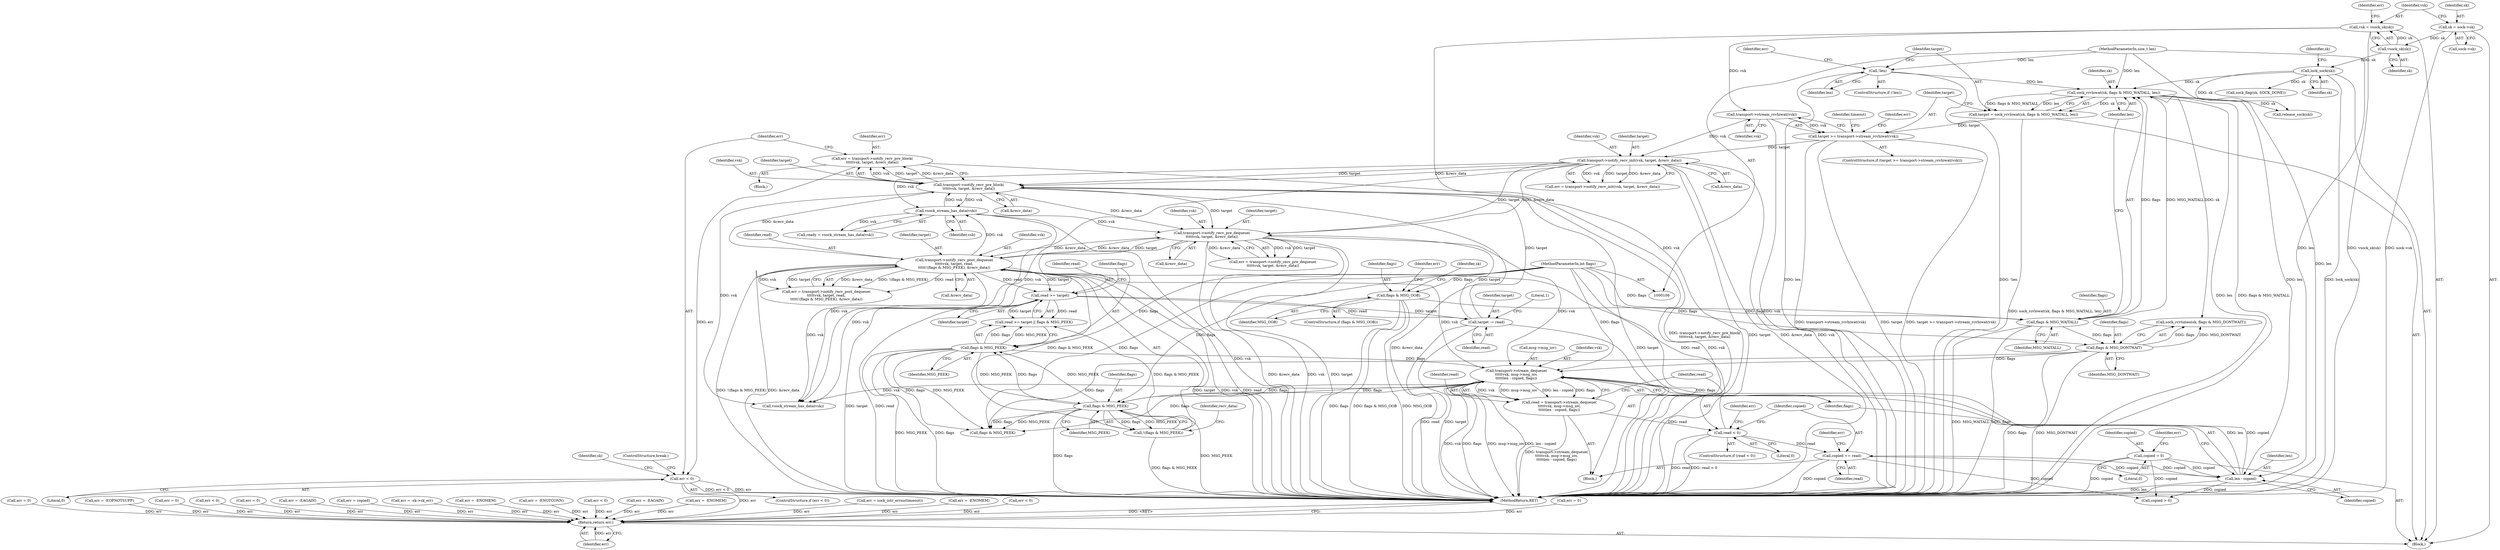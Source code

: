 digraph "0_linux_d5e0d0f607a7a029c6563a0470d88255c89a8d11@API" {
"1000361" [label="(Call,err = transport->notify_recv_pre_block(\n\t\t\t\t\tvsk, target, &recv_data))"];
"1000363" [label="(Call,transport->notify_recv_pre_block(\n\t\t\t\t\tvsk, target, &recv_data))"];
"1000245" [label="(Call,vsock_stream_has_data(vsk))"];
"1000302" [label="(Call,transport->notify_recv_post_dequeue(\n\t\t\t\t\tvsk, target, read,\n\t\t\t\t\t!(flags & MSG_PEEK), &recv_data))"];
"1000278" [label="(Call,transport->stream_dequeue(\n\t\t\t\t\tvsk, msg->msg_iov,\n\t\t\t\t\tlen - copied, flags))"];
"1000266" [label="(Call,transport->notify_recv_pre_dequeue(\n\t\t\t\t\tvsk, target, &recv_data))"];
"1000223" [label="(Call,transport->notify_recv_init(vsk, target, &recv_data))"];
"1000203" [label="(Call,transport->stream_rcvhiwat(vsk))"];
"1000129" [label="(Call,vsk = vsock_sk(sk))"];
"1000131" [label="(Call,vsock_sk(sk))"];
"1000124" [label="(Call,sk = sock->sk)"];
"1000201" [label="(Call,target >= transport->stream_rcvhiwat(vsk))"];
"1000192" [label="(Call,target = sock_rcvlowat(sk, flags & MSG_WAITALL, len))"];
"1000194" [label="(Call,sock_rcvlowat(sk, flags & MSG_WAITALL, len))"];
"1000141" [label="(Call,lock_sock(sk))"];
"1000196" [label="(Call,flags & MSG_WAITALL)"];
"1000164" [label="(Call,flags & MSG_OOB)"];
"1000113" [label="(MethodParameterIn,int flags)"];
"1000185" [label="(Call,!len)"];
"1000112" [label="(MethodParameterIn,size_t len)"];
"1000326" [label="(Call,target -= read)"];
"1000319" [label="(Call,read >= target)"];
"1000283" [label="(Call,len - copied)"];
"1000297" [label="(Call,copied += read)"];
"1000288" [label="(Call,read < 0)"];
"1000276" [label="(Call,read = transport->stream_dequeue(\n\t\t\t\t\tvsk, msg->msg_iov,\n\t\t\t\t\tlen - copied, flags))"];
"1000218" [label="(Call,copied = 0)"];
"1000215" [label="(Call,flags & MSG_DONTWAIT)"];
"1000322" [label="(Call,flags & MSG_PEEK)"];
"1000307" [label="(Call,flags & MSG_PEEK)"];
"1000306" [label="(Call,!(flags & MSG_PEEK))"];
"1000369" [label="(Call,err < 0)"];
"1000473" [label="(Return,return err;)"];
"1000283" [label="(Call,len - copied)"];
"1000224" [label="(Identifier,vsk)"];
"1000204" [label="(Identifier,vsk)"];
"1000124" [label="(Call,sk = sock->sk)"];
"1000385" [label="(Call,err = sock_intr_errno(timeout))"];
"1000226" [label="(Call,&recv_data)"];
"1000279" [label="(Identifier,vsk)"];
"1000277" [label="(Identifier,read)"];
"1000134" [label="(Identifier,err)"];
"1000252" [label="(Call,err = -ENOMEM)"];
"1000203" [label="(Call,transport->stream_rcvhiwat(vsk))"];
"1000264" [label="(Call,err = transport->notify_recv_pre_dequeue(\n\t\t\t\t\tvsk, target, &recv_data))"];
"1000166" [label="(Identifier,MSG_OOB)"];
"1000129" [label="(Call,vsk = vsock_sk(sk))"];
"1000369" [label="(Call,err < 0)"];
"1000272" [label="(Call,err < 0)"];
"1000364" [label="(Identifier,vsk)"];
"1000201" [label="(Call,target >= transport->stream_rcvhiwat(vsk))"];
"1000302" [label="(Call,transport->notify_recv_post_dequeue(\n\t\t\t\t\tvsk, target, read,\n\t\t\t\t\t!(flags & MSG_PEEK), &recv_data))"];
"1000428" [label="(Call,copied > 0)"];
"1000213" [label="(Call,sock_rcvtimeo(sk, flags & MSG_DONTWAIT))"];
"1000301" [label="(Identifier,err)"];
"1000473" [label="(Return,return err;)"];
"1000371" [label="(Literal,0)"];
"1000298" [label="(Identifier,copied)"];
"1000362" [label="(Identifier,err)"];
"1000180" [label="(Call,err = 0)"];
"1000297" [label="(Call,copied += read)"];
"1000132" [label="(Identifier,sk)"];
"1000268" [label="(Identifier,target)"];
"1000434" [label="(Call,flags & MSG_PEEK)"];
"1000225" [label="(Identifier,target)"];
"1000308" [label="(Identifier,flags)"];
"1000188" [label="(Call,err = 0)"];
"1000246" [label="(Identifier,vsk)"];
"1000322" [label="(Call,flags & MSG_PEEK)"];
"1000131" [label="(Call,vsock_sk(sk))"];
"1000222" [label="(Identifier,err)"];
"1000185" [label="(Call,!len)"];
"1000199" [label="(Identifier,len)"];
"1000165" [label="(Identifier,flags)"];
"1000361" [label="(Call,err = transport->notify_recv_pre_block(\n\t\t\t\t\tvsk, target, &recv_data))"];
"1000330" [label="(Block,)"];
"1000299" [label="(Identifier,read)"];
"1000194" [label="(Call,sock_rcvlowat(sk, flags & MSG_WAITALL, len))"];
"1000366" [label="(Call,&recv_data)"];
"1000168" [label="(Call,err = -EOPNOTSUPP)"];
"1000324" [label="(Identifier,MSG_PEEK)"];
"1000286" [label="(Identifier,flags)"];
"1000424" [label="(Call,err = 0)"];
"1000212" [label="(Identifier,timeout)"];
"1000198" [label="(Identifier,MSG_WAITALL)"];
"1000327" [label="(Identifier,target)"];
"1000217" [label="(Identifier,MSG_DONTWAIT)"];
"1000229" [label="(Call,err < 0)"];
"1000189" [label="(Identifier,err)"];
"1000306" [label="(Call,!(flags & MSG_PEEK))"];
"1000245" [label="(Call,vsock_stream_has_data(vsk))"];
"1000326" [label="(Call,target -= read)"];
"1000323" [label="(Identifier,flags)"];
"1000284" [label="(Identifier,len)"];
"1000300" [label="(Call,err = transport->notify_recv_post_dequeue(\n\t\t\t\t\tvsk, target, read,\n\t\t\t\t\t!(flags & MSG_PEEK), &recv_data))"];
"1000303" [label="(Identifier,vsk)"];
"1000287" [label="(ControlStructure,if (read < 0))"];
"1000154" [label="(Call,err = 0)"];
"1000396" [label="(Call,err = -EAGAIN)"];
"1000305" [label="(Identifier,read)"];
"1000216" [label="(Identifier,flags)"];
"1000474" [label="(Identifier,err)"];
"1000151" [label="(Call,sock_flag(sk, SOCK_DONE))"];
"1000169" [label="(Identifier,err)"];
"1000267" [label="(Identifier,vsk)"];
"1000114" [label="(Block,)"];
"1000461" [label="(Call,err = copied)"];
"1000285" [label="(Identifier,copied)"];
"1000141" [label="(Call,lock_sock(sk))"];
"1000200" [label="(ControlStructure,if (target >= transport->stream_rcvhiwat(vsk)))"];
"1000186" [label="(Identifier,len)"];
"1000184" [label="(ControlStructure,if (!len))"];
"1000411" [label="(Call,err = -sk->sk_err)"];
"1000309" [label="(Identifier,MSG_PEEK)"];
"1000195" [label="(Identifier,sk)"];
"1000447" [label="(Call,vsock_stream_has_data(vsk))"];
"1000142" [label="(Identifier,sk)"];
"1000292" [label="(Call,err = -ENOMEM)"];
"1000269" [label="(Call,&recv_data)"];
"1000266" [label="(Call,transport->notify_recv_pre_dequeue(\n\t\t\t\t\tvsk, target, &recv_data))"];
"1000240" [label="(Literal,1)"];
"1000475" [label="(MethodReturn,RET)"];
"1000126" [label="(Call,sock->sk)"];
"1000197" [label="(Identifier,flags)"];
"1000374" [label="(Identifier,sk)"];
"1000363" [label="(Call,transport->notify_recv_pre_block(\n\t\t\t\t\tvsk, target, &recv_data))"];
"1000318" [label="(Call,read >= target || flags & MSG_PEEK)"];
"1000176" [label="(Identifier,sk)"];
"1000146" [label="(Identifier,sk)"];
"1000290" [label="(Literal,0)"];
"1000112" [label="(MethodParameterIn,size_t len)"];
"1000158" [label="(Call,err = -ENOTCONN)"];
"1000196" [label="(Call,flags & MSG_WAITALL)"];
"1000163" [label="(ControlStructure,if (flags & MSG_OOB))"];
"1000293" [label="(Identifier,err)"];
"1000223" [label="(Call,transport->notify_recv_init(vsk, target, &recv_data))"];
"1000304" [label="(Identifier,target)"];
"1000365" [label="(Identifier,target)"];
"1000193" [label="(Identifier,target)"];
"1000471" [label="(Call,release_sock(sk))"];
"1000207" [label="(Identifier,err)"];
"1000276" [label="(Call,read = transport->stream_dequeue(\n\t\t\t\t\tvsk, msg->msg_iov,\n\t\t\t\t\tlen - copied, flags))"];
"1000262" [label="(Block,)"];
"1000320" [label="(Identifier,read)"];
"1000288" [label="(Call,read < 0)"];
"1000192" [label="(Call,target = sock_rcvlowat(sk, flags & MSG_WAITALL, len))"];
"1000289" [label="(Identifier,read)"];
"1000280" [label="(Call,msg->msg_iov)"];
"1000321" [label="(Identifier,target)"];
"1000372" [label="(ControlStructure,break;)"];
"1000220" [label="(Literal,0)"];
"1000218" [label="(Call,copied = 0)"];
"1000313" [label="(Call,err < 0)"];
"1000368" [label="(ControlStructure,if (err < 0))"];
"1000125" [label="(Identifier,sk)"];
"1000164" [label="(Call,flags & MSG_OOB)"];
"1000219" [label="(Identifier,copied)"];
"1000311" [label="(Identifier,recv_data)"];
"1000130" [label="(Identifier,vsk)"];
"1000328" [label="(Identifier,read)"];
"1000370" [label="(Identifier,err)"];
"1000356" [label="(Call,err = -EAGAIN)"];
"1000221" [label="(Call,err = transport->notify_recv_init(vsk, target, &recv_data))"];
"1000215" [label="(Call,flags & MSG_DONTWAIT)"];
"1000206" [label="(Call,err = -ENOMEM)"];
"1000319" [label="(Call,read >= target)"];
"1000113" [label="(MethodParameterIn,int flags)"];
"1000243" [label="(Call,ready = vsock_stream_has_data(vsk))"];
"1000278" [label="(Call,transport->stream_dequeue(\n\t\t\t\t\tvsk, msg->msg_iov,\n\t\t\t\t\tlen - copied, flags))"];
"1000307" [label="(Call,flags & MSG_PEEK)"];
"1000202" [label="(Identifier,target)"];
"1000310" [label="(Call,&recv_data)"];
"1000361" -> "1000330"  [label="AST: "];
"1000361" -> "1000363"  [label="CFG: "];
"1000362" -> "1000361"  [label="AST: "];
"1000363" -> "1000361"  [label="AST: "];
"1000370" -> "1000361"  [label="CFG: "];
"1000361" -> "1000475"  [label="DDG: transport->notify_recv_pre_block(\n\t\t\t\t\tvsk, target, &recv_data)"];
"1000363" -> "1000361"  [label="DDG: vsk"];
"1000363" -> "1000361"  [label="DDG: target"];
"1000363" -> "1000361"  [label="DDG: &recv_data"];
"1000361" -> "1000369"  [label="DDG: err"];
"1000363" -> "1000366"  [label="CFG: "];
"1000364" -> "1000363"  [label="AST: "];
"1000365" -> "1000363"  [label="AST: "];
"1000366" -> "1000363"  [label="AST: "];
"1000363" -> "1000475"  [label="DDG: target"];
"1000363" -> "1000475"  [label="DDG: vsk"];
"1000363" -> "1000475"  [label="DDG: &recv_data"];
"1000363" -> "1000245"  [label="DDG: vsk"];
"1000363" -> "1000266"  [label="DDG: target"];
"1000363" -> "1000266"  [label="DDG: &recv_data"];
"1000245" -> "1000363"  [label="DDG: vsk"];
"1000223" -> "1000363"  [label="DDG: target"];
"1000223" -> "1000363"  [label="DDG: &recv_data"];
"1000326" -> "1000363"  [label="DDG: target"];
"1000302" -> "1000363"  [label="DDG: &recv_data"];
"1000363" -> "1000447"  [label="DDG: vsk"];
"1000245" -> "1000243"  [label="AST: "];
"1000245" -> "1000246"  [label="CFG: "];
"1000246" -> "1000245"  [label="AST: "];
"1000243" -> "1000245"  [label="CFG: "];
"1000245" -> "1000475"  [label="DDG: vsk"];
"1000245" -> "1000243"  [label="DDG: vsk"];
"1000302" -> "1000245"  [label="DDG: vsk"];
"1000223" -> "1000245"  [label="DDG: vsk"];
"1000245" -> "1000266"  [label="DDG: vsk"];
"1000245" -> "1000447"  [label="DDG: vsk"];
"1000302" -> "1000300"  [label="AST: "];
"1000302" -> "1000310"  [label="CFG: "];
"1000303" -> "1000302"  [label="AST: "];
"1000304" -> "1000302"  [label="AST: "];
"1000305" -> "1000302"  [label="AST: "];
"1000306" -> "1000302"  [label="AST: "];
"1000310" -> "1000302"  [label="AST: "];
"1000300" -> "1000302"  [label="CFG: "];
"1000302" -> "1000475"  [label="DDG: &recv_data"];
"1000302" -> "1000475"  [label="DDG: target"];
"1000302" -> "1000475"  [label="DDG: vsk"];
"1000302" -> "1000475"  [label="DDG: read"];
"1000302" -> "1000475"  [label="DDG: !(flags & MSG_PEEK)"];
"1000302" -> "1000266"  [label="DDG: &recv_data"];
"1000302" -> "1000300"  [label="DDG: &recv_data"];
"1000302" -> "1000300"  [label="DDG: !(flags & MSG_PEEK)"];
"1000302" -> "1000300"  [label="DDG: read"];
"1000302" -> "1000300"  [label="DDG: vsk"];
"1000302" -> "1000300"  [label="DDG: target"];
"1000278" -> "1000302"  [label="DDG: vsk"];
"1000266" -> "1000302"  [label="DDG: target"];
"1000266" -> "1000302"  [label="DDG: &recv_data"];
"1000288" -> "1000302"  [label="DDG: read"];
"1000306" -> "1000302"  [label="DDG: flags & MSG_PEEK"];
"1000302" -> "1000319"  [label="DDG: read"];
"1000302" -> "1000319"  [label="DDG: target"];
"1000302" -> "1000447"  [label="DDG: vsk"];
"1000278" -> "1000276"  [label="AST: "];
"1000278" -> "1000286"  [label="CFG: "];
"1000279" -> "1000278"  [label="AST: "];
"1000280" -> "1000278"  [label="AST: "];
"1000283" -> "1000278"  [label="AST: "];
"1000286" -> "1000278"  [label="AST: "];
"1000276" -> "1000278"  [label="CFG: "];
"1000278" -> "1000475"  [label="DDG: flags"];
"1000278" -> "1000475"  [label="DDG: msg->msg_iov"];
"1000278" -> "1000475"  [label="DDG: len - copied"];
"1000278" -> "1000475"  [label="DDG: vsk"];
"1000278" -> "1000276"  [label="DDG: vsk"];
"1000278" -> "1000276"  [label="DDG: msg->msg_iov"];
"1000278" -> "1000276"  [label="DDG: len - copied"];
"1000278" -> "1000276"  [label="DDG: flags"];
"1000266" -> "1000278"  [label="DDG: vsk"];
"1000283" -> "1000278"  [label="DDG: len"];
"1000283" -> "1000278"  [label="DDG: copied"];
"1000215" -> "1000278"  [label="DDG: flags"];
"1000322" -> "1000278"  [label="DDG: flags"];
"1000307" -> "1000278"  [label="DDG: flags"];
"1000113" -> "1000278"  [label="DDG: flags"];
"1000278" -> "1000307"  [label="DDG: flags"];
"1000278" -> "1000434"  [label="DDG: flags"];
"1000278" -> "1000447"  [label="DDG: vsk"];
"1000266" -> "1000264"  [label="AST: "];
"1000266" -> "1000269"  [label="CFG: "];
"1000267" -> "1000266"  [label="AST: "];
"1000268" -> "1000266"  [label="AST: "];
"1000269" -> "1000266"  [label="AST: "];
"1000264" -> "1000266"  [label="CFG: "];
"1000266" -> "1000475"  [label="DDG: &recv_data"];
"1000266" -> "1000475"  [label="DDG: vsk"];
"1000266" -> "1000475"  [label="DDG: target"];
"1000266" -> "1000264"  [label="DDG: vsk"];
"1000266" -> "1000264"  [label="DDG: target"];
"1000266" -> "1000264"  [label="DDG: &recv_data"];
"1000223" -> "1000266"  [label="DDG: target"];
"1000223" -> "1000266"  [label="DDG: &recv_data"];
"1000326" -> "1000266"  [label="DDG: target"];
"1000266" -> "1000447"  [label="DDG: vsk"];
"1000223" -> "1000221"  [label="AST: "];
"1000223" -> "1000226"  [label="CFG: "];
"1000224" -> "1000223"  [label="AST: "];
"1000225" -> "1000223"  [label="AST: "];
"1000226" -> "1000223"  [label="AST: "];
"1000221" -> "1000223"  [label="CFG: "];
"1000223" -> "1000475"  [label="DDG: target"];
"1000223" -> "1000475"  [label="DDG: &recv_data"];
"1000223" -> "1000475"  [label="DDG: vsk"];
"1000223" -> "1000221"  [label="DDG: vsk"];
"1000223" -> "1000221"  [label="DDG: target"];
"1000223" -> "1000221"  [label="DDG: &recv_data"];
"1000203" -> "1000223"  [label="DDG: vsk"];
"1000201" -> "1000223"  [label="DDG: target"];
"1000223" -> "1000447"  [label="DDG: vsk"];
"1000203" -> "1000201"  [label="AST: "];
"1000203" -> "1000204"  [label="CFG: "];
"1000204" -> "1000203"  [label="AST: "];
"1000201" -> "1000203"  [label="CFG: "];
"1000203" -> "1000475"  [label="DDG: vsk"];
"1000203" -> "1000201"  [label="DDG: vsk"];
"1000129" -> "1000203"  [label="DDG: vsk"];
"1000129" -> "1000114"  [label="AST: "];
"1000129" -> "1000131"  [label="CFG: "];
"1000130" -> "1000129"  [label="AST: "];
"1000131" -> "1000129"  [label="AST: "];
"1000134" -> "1000129"  [label="CFG: "];
"1000129" -> "1000475"  [label="DDG: vsk"];
"1000129" -> "1000475"  [label="DDG: vsock_sk(sk)"];
"1000131" -> "1000129"  [label="DDG: sk"];
"1000131" -> "1000132"  [label="CFG: "];
"1000132" -> "1000131"  [label="AST: "];
"1000124" -> "1000131"  [label="DDG: sk"];
"1000131" -> "1000141"  [label="DDG: sk"];
"1000124" -> "1000114"  [label="AST: "];
"1000124" -> "1000126"  [label="CFG: "];
"1000125" -> "1000124"  [label="AST: "];
"1000126" -> "1000124"  [label="AST: "];
"1000130" -> "1000124"  [label="CFG: "];
"1000124" -> "1000475"  [label="DDG: sock->sk"];
"1000201" -> "1000200"  [label="AST: "];
"1000202" -> "1000201"  [label="AST: "];
"1000207" -> "1000201"  [label="CFG: "];
"1000212" -> "1000201"  [label="CFG: "];
"1000201" -> "1000475"  [label="DDG: target >= transport->stream_rcvhiwat(vsk)"];
"1000201" -> "1000475"  [label="DDG: transport->stream_rcvhiwat(vsk)"];
"1000201" -> "1000475"  [label="DDG: target"];
"1000192" -> "1000201"  [label="DDG: target"];
"1000192" -> "1000114"  [label="AST: "];
"1000192" -> "1000194"  [label="CFG: "];
"1000193" -> "1000192"  [label="AST: "];
"1000194" -> "1000192"  [label="AST: "];
"1000202" -> "1000192"  [label="CFG: "];
"1000192" -> "1000475"  [label="DDG: sock_rcvlowat(sk, flags & MSG_WAITALL, len)"];
"1000194" -> "1000192"  [label="DDG: sk"];
"1000194" -> "1000192"  [label="DDG: flags & MSG_WAITALL"];
"1000194" -> "1000192"  [label="DDG: len"];
"1000194" -> "1000199"  [label="CFG: "];
"1000195" -> "1000194"  [label="AST: "];
"1000196" -> "1000194"  [label="AST: "];
"1000199" -> "1000194"  [label="AST: "];
"1000194" -> "1000475"  [label="DDG: len"];
"1000194" -> "1000475"  [label="DDG: flags & MSG_WAITALL"];
"1000141" -> "1000194"  [label="DDG: sk"];
"1000196" -> "1000194"  [label="DDG: flags"];
"1000196" -> "1000194"  [label="DDG: MSG_WAITALL"];
"1000185" -> "1000194"  [label="DDG: len"];
"1000112" -> "1000194"  [label="DDG: len"];
"1000194" -> "1000213"  [label="DDG: sk"];
"1000194" -> "1000283"  [label="DDG: len"];
"1000194" -> "1000471"  [label="DDG: sk"];
"1000141" -> "1000114"  [label="AST: "];
"1000141" -> "1000142"  [label="CFG: "];
"1000142" -> "1000141"  [label="AST: "];
"1000146" -> "1000141"  [label="CFG: "];
"1000141" -> "1000475"  [label="DDG: lock_sock(sk)"];
"1000141" -> "1000151"  [label="DDG: sk"];
"1000141" -> "1000471"  [label="DDG: sk"];
"1000196" -> "1000198"  [label="CFG: "];
"1000197" -> "1000196"  [label="AST: "];
"1000198" -> "1000196"  [label="AST: "];
"1000199" -> "1000196"  [label="CFG: "];
"1000196" -> "1000475"  [label="DDG: flags"];
"1000196" -> "1000475"  [label="DDG: MSG_WAITALL"];
"1000164" -> "1000196"  [label="DDG: flags"];
"1000113" -> "1000196"  [label="DDG: flags"];
"1000196" -> "1000215"  [label="DDG: flags"];
"1000164" -> "1000163"  [label="AST: "];
"1000164" -> "1000166"  [label="CFG: "];
"1000165" -> "1000164"  [label="AST: "];
"1000166" -> "1000164"  [label="AST: "];
"1000169" -> "1000164"  [label="CFG: "];
"1000176" -> "1000164"  [label="CFG: "];
"1000164" -> "1000475"  [label="DDG: flags & MSG_OOB"];
"1000164" -> "1000475"  [label="DDG: MSG_OOB"];
"1000164" -> "1000475"  [label="DDG: flags"];
"1000113" -> "1000164"  [label="DDG: flags"];
"1000113" -> "1000108"  [label="AST: "];
"1000113" -> "1000475"  [label="DDG: flags"];
"1000113" -> "1000215"  [label="DDG: flags"];
"1000113" -> "1000307"  [label="DDG: flags"];
"1000113" -> "1000322"  [label="DDG: flags"];
"1000113" -> "1000434"  [label="DDG: flags"];
"1000185" -> "1000184"  [label="AST: "];
"1000185" -> "1000186"  [label="CFG: "];
"1000186" -> "1000185"  [label="AST: "];
"1000189" -> "1000185"  [label="CFG: "];
"1000193" -> "1000185"  [label="CFG: "];
"1000185" -> "1000475"  [label="DDG: !len"];
"1000185" -> "1000475"  [label="DDG: len"];
"1000112" -> "1000185"  [label="DDG: len"];
"1000112" -> "1000108"  [label="AST: "];
"1000112" -> "1000475"  [label="DDG: len"];
"1000112" -> "1000283"  [label="DDG: len"];
"1000326" -> "1000262"  [label="AST: "];
"1000326" -> "1000328"  [label="CFG: "];
"1000327" -> "1000326"  [label="AST: "];
"1000328" -> "1000326"  [label="AST: "];
"1000240" -> "1000326"  [label="CFG: "];
"1000326" -> "1000475"  [label="DDG: read"];
"1000326" -> "1000475"  [label="DDG: target"];
"1000319" -> "1000326"  [label="DDG: read"];
"1000319" -> "1000326"  [label="DDG: target"];
"1000319" -> "1000318"  [label="AST: "];
"1000319" -> "1000321"  [label="CFG: "];
"1000320" -> "1000319"  [label="AST: "];
"1000321" -> "1000319"  [label="AST: "];
"1000323" -> "1000319"  [label="CFG: "];
"1000318" -> "1000319"  [label="CFG: "];
"1000319" -> "1000475"  [label="DDG: target"];
"1000319" -> "1000475"  [label="DDG: read"];
"1000319" -> "1000318"  [label="DDG: read"];
"1000319" -> "1000318"  [label="DDG: target"];
"1000283" -> "1000285"  [label="CFG: "];
"1000284" -> "1000283"  [label="AST: "];
"1000285" -> "1000283"  [label="AST: "];
"1000286" -> "1000283"  [label="CFG: "];
"1000283" -> "1000475"  [label="DDG: len"];
"1000297" -> "1000283"  [label="DDG: copied"];
"1000218" -> "1000283"  [label="DDG: copied"];
"1000283" -> "1000297"  [label="DDG: copied"];
"1000283" -> "1000428"  [label="DDG: copied"];
"1000297" -> "1000262"  [label="AST: "];
"1000297" -> "1000299"  [label="CFG: "];
"1000298" -> "1000297"  [label="AST: "];
"1000299" -> "1000297"  [label="AST: "];
"1000301" -> "1000297"  [label="CFG: "];
"1000297" -> "1000475"  [label="DDG: copied"];
"1000288" -> "1000297"  [label="DDG: read"];
"1000297" -> "1000428"  [label="DDG: copied"];
"1000288" -> "1000287"  [label="AST: "];
"1000288" -> "1000290"  [label="CFG: "];
"1000289" -> "1000288"  [label="AST: "];
"1000290" -> "1000288"  [label="AST: "];
"1000293" -> "1000288"  [label="CFG: "];
"1000298" -> "1000288"  [label="CFG: "];
"1000288" -> "1000475"  [label="DDG: read"];
"1000288" -> "1000475"  [label="DDG: read < 0"];
"1000276" -> "1000288"  [label="DDG: read"];
"1000276" -> "1000262"  [label="AST: "];
"1000277" -> "1000276"  [label="AST: "];
"1000289" -> "1000276"  [label="CFG: "];
"1000276" -> "1000475"  [label="DDG: transport->stream_dequeue(\n\t\t\t\t\tvsk, msg->msg_iov,\n\t\t\t\t\tlen - copied, flags)"];
"1000218" -> "1000114"  [label="AST: "];
"1000218" -> "1000220"  [label="CFG: "];
"1000219" -> "1000218"  [label="AST: "];
"1000220" -> "1000218"  [label="AST: "];
"1000222" -> "1000218"  [label="CFG: "];
"1000218" -> "1000475"  [label="DDG: copied"];
"1000218" -> "1000428"  [label="DDG: copied"];
"1000215" -> "1000213"  [label="AST: "];
"1000215" -> "1000217"  [label="CFG: "];
"1000216" -> "1000215"  [label="AST: "];
"1000217" -> "1000215"  [label="AST: "];
"1000213" -> "1000215"  [label="CFG: "];
"1000215" -> "1000475"  [label="DDG: flags"];
"1000215" -> "1000475"  [label="DDG: MSG_DONTWAIT"];
"1000215" -> "1000213"  [label="DDG: flags"];
"1000215" -> "1000213"  [label="DDG: MSG_DONTWAIT"];
"1000215" -> "1000434"  [label="DDG: flags"];
"1000322" -> "1000318"  [label="AST: "];
"1000322" -> "1000324"  [label="CFG: "];
"1000323" -> "1000322"  [label="AST: "];
"1000324" -> "1000322"  [label="AST: "];
"1000318" -> "1000322"  [label="CFG: "];
"1000322" -> "1000475"  [label="DDG: MSG_PEEK"];
"1000322" -> "1000475"  [label="DDG: flags"];
"1000322" -> "1000307"  [label="DDG: MSG_PEEK"];
"1000322" -> "1000318"  [label="DDG: flags"];
"1000322" -> "1000318"  [label="DDG: MSG_PEEK"];
"1000307" -> "1000322"  [label="DDG: flags"];
"1000307" -> "1000322"  [label="DDG: MSG_PEEK"];
"1000322" -> "1000434"  [label="DDG: flags"];
"1000322" -> "1000434"  [label="DDG: MSG_PEEK"];
"1000307" -> "1000306"  [label="AST: "];
"1000307" -> "1000309"  [label="CFG: "];
"1000308" -> "1000307"  [label="AST: "];
"1000309" -> "1000307"  [label="AST: "];
"1000306" -> "1000307"  [label="CFG: "];
"1000307" -> "1000475"  [label="DDG: MSG_PEEK"];
"1000307" -> "1000475"  [label="DDG: flags"];
"1000307" -> "1000306"  [label="DDG: flags"];
"1000307" -> "1000306"  [label="DDG: MSG_PEEK"];
"1000307" -> "1000434"  [label="DDG: flags"];
"1000307" -> "1000434"  [label="DDG: MSG_PEEK"];
"1000311" -> "1000306"  [label="CFG: "];
"1000306" -> "1000475"  [label="DDG: flags & MSG_PEEK"];
"1000306" -> "1000318"  [label="DDG: flags & MSG_PEEK"];
"1000369" -> "1000368"  [label="AST: "];
"1000369" -> "1000371"  [label="CFG: "];
"1000370" -> "1000369"  [label="AST: "];
"1000371" -> "1000369"  [label="AST: "];
"1000372" -> "1000369"  [label="CFG: "];
"1000374" -> "1000369"  [label="CFG: "];
"1000369" -> "1000475"  [label="DDG: err < 0"];
"1000369" -> "1000475"  [label="DDG: err"];
"1000369" -> "1000473"  [label="DDG: err"];
"1000473" -> "1000114"  [label="AST: "];
"1000473" -> "1000474"  [label="CFG: "];
"1000474" -> "1000473"  [label="AST: "];
"1000475" -> "1000473"  [label="CFG: "];
"1000473" -> "1000475"  [label="DDG: <RET>"];
"1000474" -> "1000473"  [label="DDG: err"];
"1000158" -> "1000473"  [label="DDG: err"];
"1000396" -> "1000473"  [label="DDG: err"];
"1000292" -> "1000473"  [label="DDG: err"];
"1000188" -> "1000473"  [label="DDG: err"];
"1000154" -> "1000473"  [label="DDG: err"];
"1000180" -> "1000473"  [label="DDG: err"];
"1000424" -> "1000473"  [label="DDG: err"];
"1000206" -> "1000473"  [label="DDG: err"];
"1000272" -> "1000473"  [label="DDG: err"];
"1000385" -> "1000473"  [label="DDG: err"];
"1000313" -> "1000473"  [label="DDG: err"];
"1000252" -> "1000473"  [label="DDG: err"];
"1000168" -> "1000473"  [label="DDG: err"];
"1000411" -> "1000473"  [label="DDG: err"];
"1000356" -> "1000473"  [label="DDG: err"];
"1000229" -> "1000473"  [label="DDG: err"];
"1000461" -> "1000473"  [label="DDG: err"];
}

